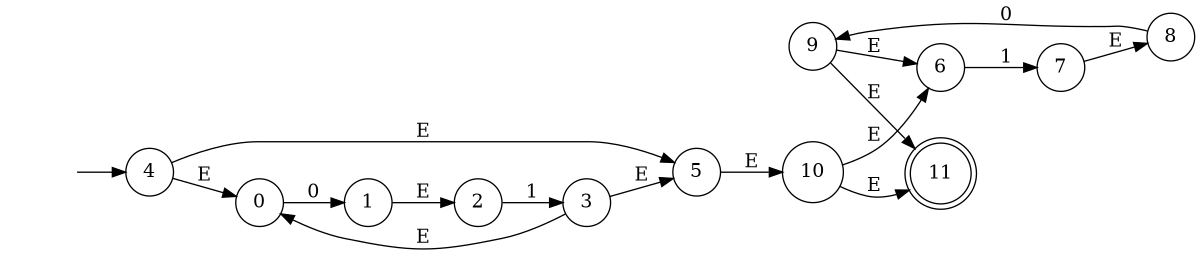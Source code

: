 digraph "Resultado Automata" {
rankdir=LR size="8,5"
node [shape=doublecircle]
11
node [shape=circle]
4
node [shape=none]
""
""-> 4 [label=""]
node [shape=circle]
0 -> 1[label="0"]
2 -> 3[label="1"]
1 -> 2[label="E"]
3 -> 0[label="E"]
4 -> 5[label="E"]
4 -> 0[label="E"]
3 -> 5[label="E"]
6 -> 7[label="1"]
8 -> 9[label="0"]
7 -> 8[label="E"]
9 -> 6[label="E"]
10 -> 11[label="E"]
10 -> 6[label="E"]
9 -> 11[label="E"]
5 -> 10[label="E"]
}